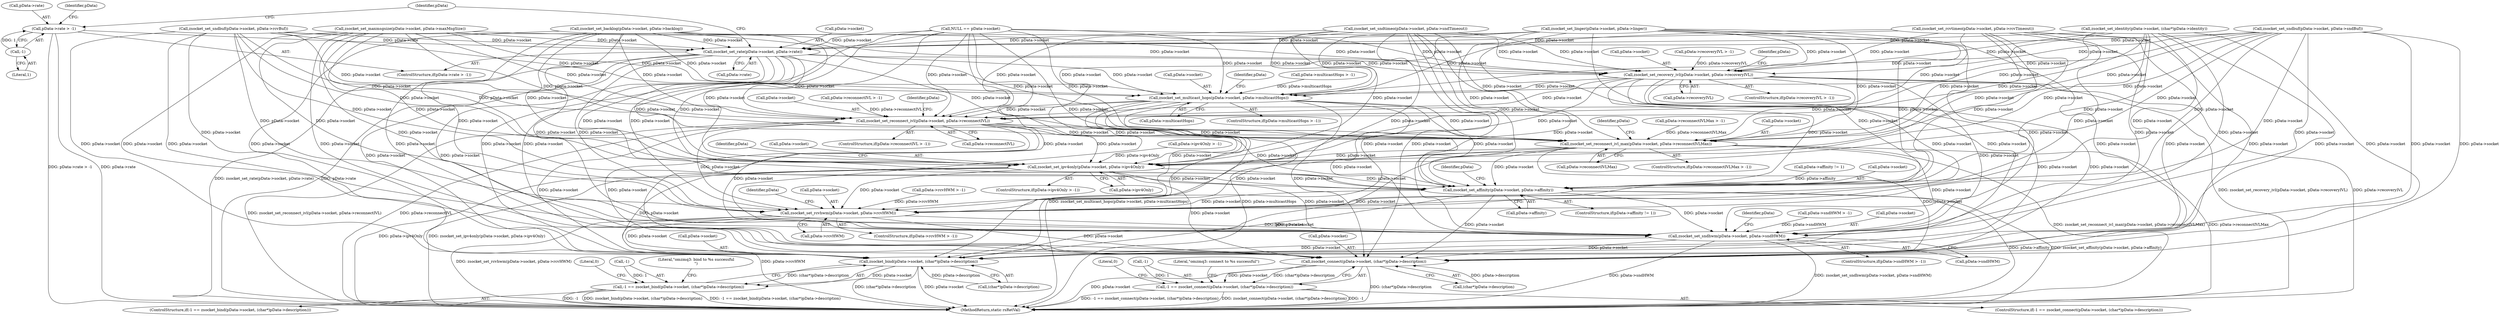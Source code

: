 digraph "1_rsyslog_062d0c671a29f7c6f7dff4a2f1f35df375bbb30b_0@pointer" {
"1000264" [label="(Call,pData->rate > -1)"];
"1000268" [label="(Call,-1)"];
"1000270" [label="(Call,zsocket_set_rate(pData->socket, pData->rate))"];
"1000284" [label="(Call,zsocket_set_recovery_ivl(pData->socket, pData->recoveryIVL))"];
"1000298" [label="(Call,zsocket_set_multicast_hops(pData->socket, pData->multicastHops))"];
"1000312" [label="(Call,zsocket_set_reconnect_ivl(pData->socket, pData->reconnectIVL))"];
"1000326" [label="(Call,zsocket_set_reconnect_ivl_max(pData->socket, pData->reconnectIVLMax))"];
"1000340" [label="(Call,zsocket_set_ipv4only(pData->socket, pData->ipv4Only))"];
"1000353" [label="(Call,zsocket_set_affinity(pData->socket, pData->affinity))"];
"1000367" [label="(Call,zsocket_set_rcvhwm(pData->socket, pData->rcvHWM))"];
"1000381" [label="(Call,zsocket_set_sndhwm(pData->socket, pData->sndHWM))"];
"1000399" [label="(Call,zsocket_bind(pData->socket, (char*)pData->description))"];
"1000396" [label="(Call,-1 == zsocket_bind(pData->socket, (char*)pData->description))"];
"1000431" [label="(Call,zsocket_connect(pData->socket, (char*)pData->description))"];
"1000428" [label="(Call,-1 == zsocket_connect(pData->socket, (char*)pData->description))"];
"1000327" [label="(Call,pData->socket)"];
"1000396" [label="(Call,-1 == zsocket_bind(pData->socket, (char*)pData->description))"];
"1000381" [label="(Call,zsocket_set_sndhwm(pData->socket, pData->sndHWM))"];
"1000336" [label="(Identifier,pData)"];
"1000334" [label="(Call,pData->ipv4Only > -1)"];
"1000320" [label="(Call,pData->reconnectIVLMax > -1)"];
"1000344" [label="(Call,pData->ipv4Only)"];
"1000228" [label="(Call,zsocket_set_sndtimeo(pData->socket, pData->sndTimeout))"];
"1000354" [label="(Call,pData->socket)"];
"1000272" [label="(Identifier,pData)"];
"1000294" [label="(Identifier,pData)"];
"1000391" [label="(Identifier,pData)"];
"1000363" [label="(Identifier,pData)"];
"1000268" [label="(Call,-1)"];
"1000200" [label="(Call,zsocket_set_linger(pData->socket, pData->linger))"];
"1000353" [label="(Call,zsocket_set_affinity(pData->socket, pData->affinity))"];
"1000330" [label="(Call,pData->reconnectIVLMax)"];
"1000156" [label="(Call,zsocket_set_identity(pData->socket, (char*)pData->identity))"];
"1000316" [label="(Call,pData->reconnectIVL)"];
"1000242" [label="(Call,zsocket_set_rcvtimeo(pData->socket, pData->rcvTimeout))"];
"1000348" [label="(Call,pData->affinity != 1)"];
"1000265" [label="(Call,pData->rate)"];
"1000186" [label="(Call,zsocket_set_sndbuf(pData->socket, pData->rcvBuf))"];
"1000375" [label="(Call,pData->sndHWM > -1)"];
"1000319" [label="(ControlStructure,if(pData->reconnectIVLMax > -1))"];
"1000312" [label="(Call,zsocket_set_reconnect_ivl(pData->socket, pData->reconnectIVL))"];
"1000135" [label="(Call,NULL == pData->socket)"];
"1000284" [label="(Call,zsocket_set_recovery_ivl(pData->socket, pData->recoveryIVL))"];
"1000395" [label="(ControlStructure,if(-1 == zsocket_bind(pData->socket, (char*)pData->description)))"];
"1000374" [label="(ControlStructure,if(pData->sndHWM > -1))"];
"1000270" [label="(Call,zsocket_set_rate(pData->socket, pData->rate))"];
"1000308" [label="(Identifier,pData)"];
"1000421" [label="(Literal,\"omzmq3: bind to %s successful\n\")"];
"1000347" [label="(ControlStructure,if(pData->affinity != 1))"];
"1000397" [label="(Call,-1)"];
"1000357" [label="(Call,pData->affinity)"];
"1000377" [label="(Identifier,pData)"];
"1000280" [label="(Identifier,pData)"];
"1000382" [label="(Call,pData->socket)"];
"1000274" [label="(Call,pData->rate)"];
"1000442" [label="(Literal,0)"];
"1000313" [label="(Call,pData->socket)"];
"1000340" [label="(Call,zsocket_set_ipv4only(pData->socket, pData->ipv4Only))"];
"1000298" [label="(Call,zsocket_set_multicast_hops(pData->socket, pData->multicastHops))"];
"1000371" [label="(Call,pData->rcvHWM)"];
"1000367" [label="(Call,zsocket_set_rcvhwm(pData->socket, pData->rcvHWM))"];
"1000431" [label="(Call,zsocket_connect(pData->socket, (char*)pData->description))"];
"1000305" [label="(ControlStructure,if(pData->reconnectIVL > -1))"];
"1000271" [label="(Call,pData->socket)"];
"1000326" [label="(Call,zsocket_set_reconnect_ivl_max(pData->socket, pData->reconnectIVLMax))"];
"1000429" [label="(Call,-1)"];
"1000292" [label="(Call,pData->multicastHops > -1)"];
"1000427" [label="(ControlStructure,if(-1 == zsocket_connect(pData->socket, (char*)pData->description)))"];
"1000333" [label="(ControlStructure,if(pData->ipv4Only > -1))"];
"1000263" [label="(ControlStructure,if(pData->rate > -1))"];
"1000341" [label="(Call,pData->socket)"];
"1000368" [label="(Call,pData->socket)"];
"1000306" [label="(Call,pData->reconnectIVL > -1)"];
"1000214" [label="(Call,zsocket_set_backlog(pData->socket, pData->backlog))"];
"1000360" [label="(ControlStructure,if(pData->rcvHWM > -1))"];
"1000285" [label="(Call,pData->socket)"];
"1000269" [label="(Literal,1)"];
"1000399" [label="(Call,zsocket_bind(pData->socket, (char*)pData->description))"];
"1000453" [label="(Literal,\"omzmq3: connect to %s successful\")"];
"1000288" [label="(Call,pData->recoveryIVL)"];
"1000322" [label="(Identifier,pData)"];
"1000264" [label="(Call,pData->rate > -1)"];
"1000256" [label="(Call,zsocket_set_maxmsgsize(pData->socket, pData->maxMsgSize))"];
"1000278" [label="(Call,pData->recoveryIVL > -1)"];
"1000277" [label="(ControlStructure,if(pData->recoveryIVL > -1))"];
"1000403" [label="(Call,(char*)pData->description)"];
"1000410" [label="(Literal,0)"];
"1000459" [label="(MethodReturn,static rsRetVal)"];
"1000432" [label="(Call,pData->socket)"];
"1000302" [label="(Call,pData->multicastHops)"];
"1000299" [label="(Call,pData->socket)"];
"1000435" [label="(Call,(char*)pData->description)"];
"1000291" [label="(ControlStructure,if(pData->multicastHops > -1))"];
"1000361" [label="(Call,pData->rcvHWM > -1)"];
"1000385" [label="(Call,pData->sndHWM)"];
"1000428" [label="(Call,-1 == zsocket_connect(pData->socket, (char*)pData->description))"];
"1000172" [label="(Call,zsocket_set_sndbuf(pData->socket, pData->sndBuf))"];
"1000350" [label="(Identifier,pData)"];
"1000400" [label="(Call,pData->socket)"];
"1000264" -> "1000263"  [label="AST: "];
"1000264" -> "1000268"  [label="CFG: "];
"1000265" -> "1000264"  [label="AST: "];
"1000268" -> "1000264"  [label="AST: "];
"1000272" -> "1000264"  [label="CFG: "];
"1000280" -> "1000264"  [label="CFG: "];
"1000264" -> "1000459"  [label="DDG: pData->rate"];
"1000264" -> "1000459"  [label="DDG: pData->rate > -1"];
"1000268" -> "1000264"  [label="DDG: 1"];
"1000264" -> "1000270"  [label="DDG: pData->rate"];
"1000268" -> "1000269"  [label="CFG: "];
"1000269" -> "1000268"  [label="AST: "];
"1000270" -> "1000263"  [label="AST: "];
"1000270" -> "1000274"  [label="CFG: "];
"1000271" -> "1000270"  [label="AST: "];
"1000274" -> "1000270"  [label="AST: "];
"1000280" -> "1000270"  [label="CFG: "];
"1000270" -> "1000459"  [label="DDG: pData->rate"];
"1000270" -> "1000459"  [label="DDG: zsocket_set_rate(pData->socket, pData->rate)"];
"1000186" -> "1000270"  [label="DDG: pData->socket"];
"1000200" -> "1000270"  [label="DDG: pData->socket"];
"1000156" -> "1000270"  [label="DDG: pData->socket"];
"1000228" -> "1000270"  [label="DDG: pData->socket"];
"1000172" -> "1000270"  [label="DDG: pData->socket"];
"1000214" -> "1000270"  [label="DDG: pData->socket"];
"1000256" -> "1000270"  [label="DDG: pData->socket"];
"1000135" -> "1000270"  [label="DDG: pData->socket"];
"1000242" -> "1000270"  [label="DDG: pData->socket"];
"1000270" -> "1000284"  [label="DDG: pData->socket"];
"1000270" -> "1000298"  [label="DDG: pData->socket"];
"1000270" -> "1000312"  [label="DDG: pData->socket"];
"1000270" -> "1000326"  [label="DDG: pData->socket"];
"1000270" -> "1000340"  [label="DDG: pData->socket"];
"1000270" -> "1000353"  [label="DDG: pData->socket"];
"1000270" -> "1000367"  [label="DDG: pData->socket"];
"1000270" -> "1000381"  [label="DDG: pData->socket"];
"1000270" -> "1000399"  [label="DDG: pData->socket"];
"1000270" -> "1000431"  [label="DDG: pData->socket"];
"1000284" -> "1000277"  [label="AST: "];
"1000284" -> "1000288"  [label="CFG: "];
"1000285" -> "1000284"  [label="AST: "];
"1000288" -> "1000284"  [label="AST: "];
"1000294" -> "1000284"  [label="CFG: "];
"1000284" -> "1000459"  [label="DDG: zsocket_set_recovery_ivl(pData->socket, pData->recoveryIVL)"];
"1000284" -> "1000459"  [label="DDG: pData->recoveryIVL"];
"1000186" -> "1000284"  [label="DDG: pData->socket"];
"1000200" -> "1000284"  [label="DDG: pData->socket"];
"1000156" -> "1000284"  [label="DDG: pData->socket"];
"1000228" -> "1000284"  [label="DDG: pData->socket"];
"1000172" -> "1000284"  [label="DDG: pData->socket"];
"1000214" -> "1000284"  [label="DDG: pData->socket"];
"1000256" -> "1000284"  [label="DDG: pData->socket"];
"1000135" -> "1000284"  [label="DDG: pData->socket"];
"1000242" -> "1000284"  [label="DDG: pData->socket"];
"1000278" -> "1000284"  [label="DDG: pData->recoveryIVL"];
"1000284" -> "1000298"  [label="DDG: pData->socket"];
"1000284" -> "1000312"  [label="DDG: pData->socket"];
"1000284" -> "1000326"  [label="DDG: pData->socket"];
"1000284" -> "1000340"  [label="DDG: pData->socket"];
"1000284" -> "1000353"  [label="DDG: pData->socket"];
"1000284" -> "1000367"  [label="DDG: pData->socket"];
"1000284" -> "1000381"  [label="DDG: pData->socket"];
"1000284" -> "1000399"  [label="DDG: pData->socket"];
"1000284" -> "1000431"  [label="DDG: pData->socket"];
"1000298" -> "1000291"  [label="AST: "];
"1000298" -> "1000302"  [label="CFG: "];
"1000299" -> "1000298"  [label="AST: "];
"1000302" -> "1000298"  [label="AST: "];
"1000308" -> "1000298"  [label="CFG: "];
"1000298" -> "1000459"  [label="DDG: zsocket_set_multicast_hops(pData->socket, pData->multicastHops)"];
"1000298" -> "1000459"  [label="DDG: pData->multicastHops"];
"1000186" -> "1000298"  [label="DDG: pData->socket"];
"1000200" -> "1000298"  [label="DDG: pData->socket"];
"1000156" -> "1000298"  [label="DDG: pData->socket"];
"1000228" -> "1000298"  [label="DDG: pData->socket"];
"1000172" -> "1000298"  [label="DDG: pData->socket"];
"1000214" -> "1000298"  [label="DDG: pData->socket"];
"1000256" -> "1000298"  [label="DDG: pData->socket"];
"1000135" -> "1000298"  [label="DDG: pData->socket"];
"1000242" -> "1000298"  [label="DDG: pData->socket"];
"1000292" -> "1000298"  [label="DDG: pData->multicastHops"];
"1000298" -> "1000312"  [label="DDG: pData->socket"];
"1000298" -> "1000326"  [label="DDG: pData->socket"];
"1000298" -> "1000340"  [label="DDG: pData->socket"];
"1000298" -> "1000353"  [label="DDG: pData->socket"];
"1000298" -> "1000367"  [label="DDG: pData->socket"];
"1000298" -> "1000381"  [label="DDG: pData->socket"];
"1000298" -> "1000399"  [label="DDG: pData->socket"];
"1000298" -> "1000431"  [label="DDG: pData->socket"];
"1000312" -> "1000305"  [label="AST: "];
"1000312" -> "1000316"  [label="CFG: "];
"1000313" -> "1000312"  [label="AST: "];
"1000316" -> "1000312"  [label="AST: "];
"1000322" -> "1000312"  [label="CFG: "];
"1000312" -> "1000459"  [label="DDG: zsocket_set_reconnect_ivl(pData->socket, pData->reconnectIVL)"];
"1000312" -> "1000459"  [label="DDG: pData->reconnectIVL"];
"1000186" -> "1000312"  [label="DDG: pData->socket"];
"1000200" -> "1000312"  [label="DDG: pData->socket"];
"1000156" -> "1000312"  [label="DDG: pData->socket"];
"1000228" -> "1000312"  [label="DDG: pData->socket"];
"1000172" -> "1000312"  [label="DDG: pData->socket"];
"1000214" -> "1000312"  [label="DDG: pData->socket"];
"1000256" -> "1000312"  [label="DDG: pData->socket"];
"1000135" -> "1000312"  [label="DDG: pData->socket"];
"1000242" -> "1000312"  [label="DDG: pData->socket"];
"1000306" -> "1000312"  [label="DDG: pData->reconnectIVL"];
"1000312" -> "1000326"  [label="DDG: pData->socket"];
"1000312" -> "1000340"  [label="DDG: pData->socket"];
"1000312" -> "1000353"  [label="DDG: pData->socket"];
"1000312" -> "1000367"  [label="DDG: pData->socket"];
"1000312" -> "1000381"  [label="DDG: pData->socket"];
"1000312" -> "1000399"  [label="DDG: pData->socket"];
"1000312" -> "1000431"  [label="DDG: pData->socket"];
"1000326" -> "1000319"  [label="AST: "];
"1000326" -> "1000330"  [label="CFG: "];
"1000327" -> "1000326"  [label="AST: "];
"1000330" -> "1000326"  [label="AST: "];
"1000336" -> "1000326"  [label="CFG: "];
"1000326" -> "1000459"  [label="DDG: zsocket_set_reconnect_ivl_max(pData->socket, pData->reconnectIVLMax)"];
"1000326" -> "1000459"  [label="DDG: pData->reconnectIVLMax"];
"1000186" -> "1000326"  [label="DDG: pData->socket"];
"1000200" -> "1000326"  [label="DDG: pData->socket"];
"1000156" -> "1000326"  [label="DDG: pData->socket"];
"1000228" -> "1000326"  [label="DDG: pData->socket"];
"1000172" -> "1000326"  [label="DDG: pData->socket"];
"1000214" -> "1000326"  [label="DDG: pData->socket"];
"1000256" -> "1000326"  [label="DDG: pData->socket"];
"1000135" -> "1000326"  [label="DDG: pData->socket"];
"1000242" -> "1000326"  [label="DDG: pData->socket"];
"1000320" -> "1000326"  [label="DDG: pData->reconnectIVLMax"];
"1000326" -> "1000340"  [label="DDG: pData->socket"];
"1000326" -> "1000353"  [label="DDG: pData->socket"];
"1000326" -> "1000367"  [label="DDG: pData->socket"];
"1000326" -> "1000381"  [label="DDG: pData->socket"];
"1000326" -> "1000399"  [label="DDG: pData->socket"];
"1000326" -> "1000431"  [label="DDG: pData->socket"];
"1000340" -> "1000333"  [label="AST: "];
"1000340" -> "1000344"  [label="CFG: "];
"1000341" -> "1000340"  [label="AST: "];
"1000344" -> "1000340"  [label="AST: "];
"1000350" -> "1000340"  [label="CFG: "];
"1000340" -> "1000459"  [label="DDG: pData->ipv4Only"];
"1000340" -> "1000459"  [label="DDG: zsocket_set_ipv4only(pData->socket, pData->ipv4Only)"];
"1000186" -> "1000340"  [label="DDG: pData->socket"];
"1000200" -> "1000340"  [label="DDG: pData->socket"];
"1000156" -> "1000340"  [label="DDG: pData->socket"];
"1000228" -> "1000340"  [label="DDG: pData->socket"];
"1000172" -> "1000340"  [label="DDG: pData->socket"];
"1000214" -> "1000340"  [label="DDG: pData->socket"];
"1000256" -> "1000340"  [label="DDG: pData->socket"];
"1000135" -> "1000340"  [label="DDG: pData->socket"];
"1000242" -> "1000340"  [label="DDG: pData->socket"];
"1000334" -> "1000340"  [label="DDG: pData->ipv4Only"];
"1000340" -> "1000353"  [label="DDG: pData->socket"];
"1000340" -> "1000367"  [label="DDG: pData->socket"];
"1000340" -> "1000381"  [label="DDG: pData->socket"];
"1000340" -> "1000399"  [label="DDG: pData->socket"];
"1000340" -> "1000431"  [label="DDG: pData->socket"];
"1000353" -> "1000347"  [label="AST: "];
"1000353" -> "1000357"  [label="CFG: "];
"1000354" -> "1000353"  [label="AST: "];
"1000357" -> "1000353"  [label="AST: "];
"1000363" -> "1000353"  [label="CFG: "];
"1000353" -> "1000459"  [label="DDG: pData->affinity"];
"1000353" -> "1000459"  [label="DDG: zsocket_set_affinity(pData->socket, pData->affinity)"];
"1000186" -> "1000353"  [label="DDG: pData->socket"];
"1000200" -> "1000353"  [label="DDG: pData->socket"];
"1000156" -> "1000353"  [label="DDG: pData->socket"];
"1000228" -> "1000353"  [label="DDG: pData->socket"];
"1000172" -> "1000353"  [label="DDG: pData->socket"];
"1000214" -> "1000353"  [label="DDG: pData->socket"];
"1000256" -> "1000353"  [label="DDG: pData->socket"];
"1000135" -> "1000353"  [label="DDG: pData->socket"];
"1000242" -> "1000353"  [label="DDG: pData->socket"];
"1000348" -> "1000353"  [label="DDG: pData->affinity"];
"1000353" -> "1000367"  [label="DDG: pData->socket"];
"1000353" -> "1000381"  [label="DDG: pData->socket"];
"1000353" -> "1000399"  [label="DDG: pData->socket"];
"1000353" -> "1000431"  [label="DDG: pData->socket"];
"1000367" -> "1000360"  [label="AST: "];
"1000367" -> "1000371"  [label="CFG: "];
"1000368" -> "1000367"  [label="AST: "];
"1000371" -> "1000367"  [label="AST: "];
"1000377" -> "1000367"  [label="CFG: "];
"1000367" -> "1000459"  [label="DDG: zsocket_set_rcvhwm(pData->socket, pData->rcvHWM)"];
"1000367" -> "1000459"  [label="DDG: pData->rcvHWM"];
"1000186" -> "1000367"  [label="DDG: pData->socket"];
"1000200" -> "1000367"  [label="DDG: pData->socket"];
"1000156" -> "1000367"  [label="DDG: pData->socket"];
"1000228" -> "1000367"  [label="DDG: pData->socket"];
"1000172" -> "1000367"  [label="DDG: pData->socket"];
"1000214" -> "1000367"  [label="DDG: pData->socket"];
"1000256" -> "1000367"  [label="DDG: pData->socket"];
"1000135" -> "1000367"  [label="DDG: pData->socket"];
"1000242" -> "1000367"  [label="DDG: pData->socket"];
"1000361" -> "1000367"  [label="DDG: pData->rcvHWM"];
"1000367" -> "1000381"  [label="DDG: pData->socket"];
"1000367" -> "1000399"  [label="DDG: pData->socket"];
"1000367" -> "1000431"  [label="DDG: pData->socket"];
"1000381" -> "1000374"  [label="AST: "];
"1000381" -> "1000385"  [label="CFG: "];
"1000382" -> "1000381"  [label="AST: "];
"1000385" -> "1000381"  [label="AST: "];
"1000391" -> "1000381"  [label="CFG: "];
"1000381" -> "1000459"  [label="DDG: zsocket_set_sndhwm(pData->socket, pData->sndHWM)"];
"1000381" -> "1000459"  [label="DDG: pData->sndHWM"];
"1000186" -> "1000381"  [label="DDG: pData->socket"];
"1000200" -> "1000381"  [label="DDG: pData->socket"];
"1000156" -> "1000381"  [label="DDG: pData->socket"];
"1000228" -> "1000381"  [label="DDG: pData->socket"];
"1000172" -> "1000381"  [label="DDG: pData->socket"];
"1000214" -> "1000381"  [label="DDG: pData->socket"];
"1000256" -> "1000381"  [label="DDG: pData->socket"];
"1000135" -> "1000381"  [label="DDG: pData->socket"];
"1000242" -> "1000381"  [label="DDG: pData->socket"];
"1000375" -> "1000381"  [label="DDG: pData->sndHWM"];
"1000381" -> "1000399"  [label="DDG: pData->socket"];
"1000381" -> "1000431"  [label="DDG: pData->socket"];
"1000399" -> "1000396"  [label="AST: "];
"1000399" -> "1000403"  [label="CFG: "];
"1000400" -> "1000399"  [label="AST: "];
"1000403" -> "1000399"  [label="AST: "];
"1000396" -> "1000399"  [label="CFG: "];
"1000399" -> "1000459"  [label="DDG: (char*)pData->description"];
"1000399" -> "1000459"  [label="DDG: pData->socket"];
"1000399" -> "1000396"  [label="DDG: pData->socket"];
"1000399" -> "1000396"  [label="DDG: (char*)pData->description"];
"1000186" -> "1000399"  [label="DDG: pData->socket"];
"1000200" -> "1000399"  [label="DDG: pData->socket"];
"1000156" -> "1000399"  [label="DDG: pData->socket"];
"1000228" -> "1000399"  [label="DDG: pData->socket"];
"1000172" -> "1000399"  [label="DDG: pData->socket"];
"1000214" -> "1000399"  [label="DDG: pData->socket"];
"1000256" -> "1000399"  [label="DDG: pData->socket"];
"1000135" -> "1000399"  [label="DDG: pData->socket"];
"1000242" -> "1000399"  [label="DDG: pData->socket"];
"1000403" -> "1000399"  [label="DDG: pData->description"];
"1000396" -> "1000395"  [label="AST: "];
"1000397" -> "1000396"  [label="AST: "];
"1000410" -> "1000396"  [label="CFG: "];
"1000421" -> "1000396"  [label="CFG: "];
"1000396" -> "1000459"  [label="DDG: -1 == zsocket_bind(pData->socket, (char*)pData->description)"];
"1000396" -> "1000459"  [label="DDG: -1"];
"1000396" -> "1000459"  [label="DDG: zsocket_bind(pData->socket, (char*)pData->description)"];
"1000397" -> "1000396"  [label="DDG: 1"];
"1000431" -> "1000428"  [label="AST: "];
"1000431" -> "1000435"  [label="CFG: "];
"1000432" -> "1000431"  [label="AST: "];
"1000435" -> "1000431"  [label="AST: "];
"1000428" -> "1000431"  [label="CFG: "];
"1000431" -> "1000459"  [label="DDG: pData->socket"];
"1000431" -> "1000459"  [label="DDG: (char*)pData->description"];
"1000431" -> "1000428"  [label="DDG: pData->socket"];
"1000431" -> "1000428"  [label="DDG: (char*)pData->description"];
"1000186" -> "1000431"  [label="DDG: pData->socket"];
"1000200" -> "1000431"  [label="DDG: pData->socket"];
"1000156" -> "1000431"  [label="DDG: pData->socket"];
"1000228" -> "1000431"  [label="DDG: pData->socket"];
"1000172" -> "1000431"  [label="DDG: pData->socket"];
"1000214" -> "1000431"  [label="DDG: pData->socket"];
"1000256" -> "1000431"  [label="DDG: pData->socket"];
"1000135" -> "1000431"  [label="DDG: pData->socket"];
"1000242" -> "1000431"  [label="DDG: pData->socket"];
"1000435" -> "1000431"  [label="DDG: pData->description"];
"1000428" -> "1000427"  [label="AST: "];
"1000429" -> "1000428"  [label="AST: "];
"1000442" -> "1000428"  [label="CFG: "];
"1000453" -> "1000428"  [label="CFG: "];
"1000428" -> "1000459"  [label="DDG: -1 == zsocket_connect(pData->socket, (char*)pData->description)"];
"1000428" -> "1000459"  [label="DDG: zsocket_connect(pData->socket, (char*)pData->description)"];
"1000428" -> "1000459"  [label="DDG: -1"];
"1000429" -> "1000428"  [label="DDG: 1"];
}
